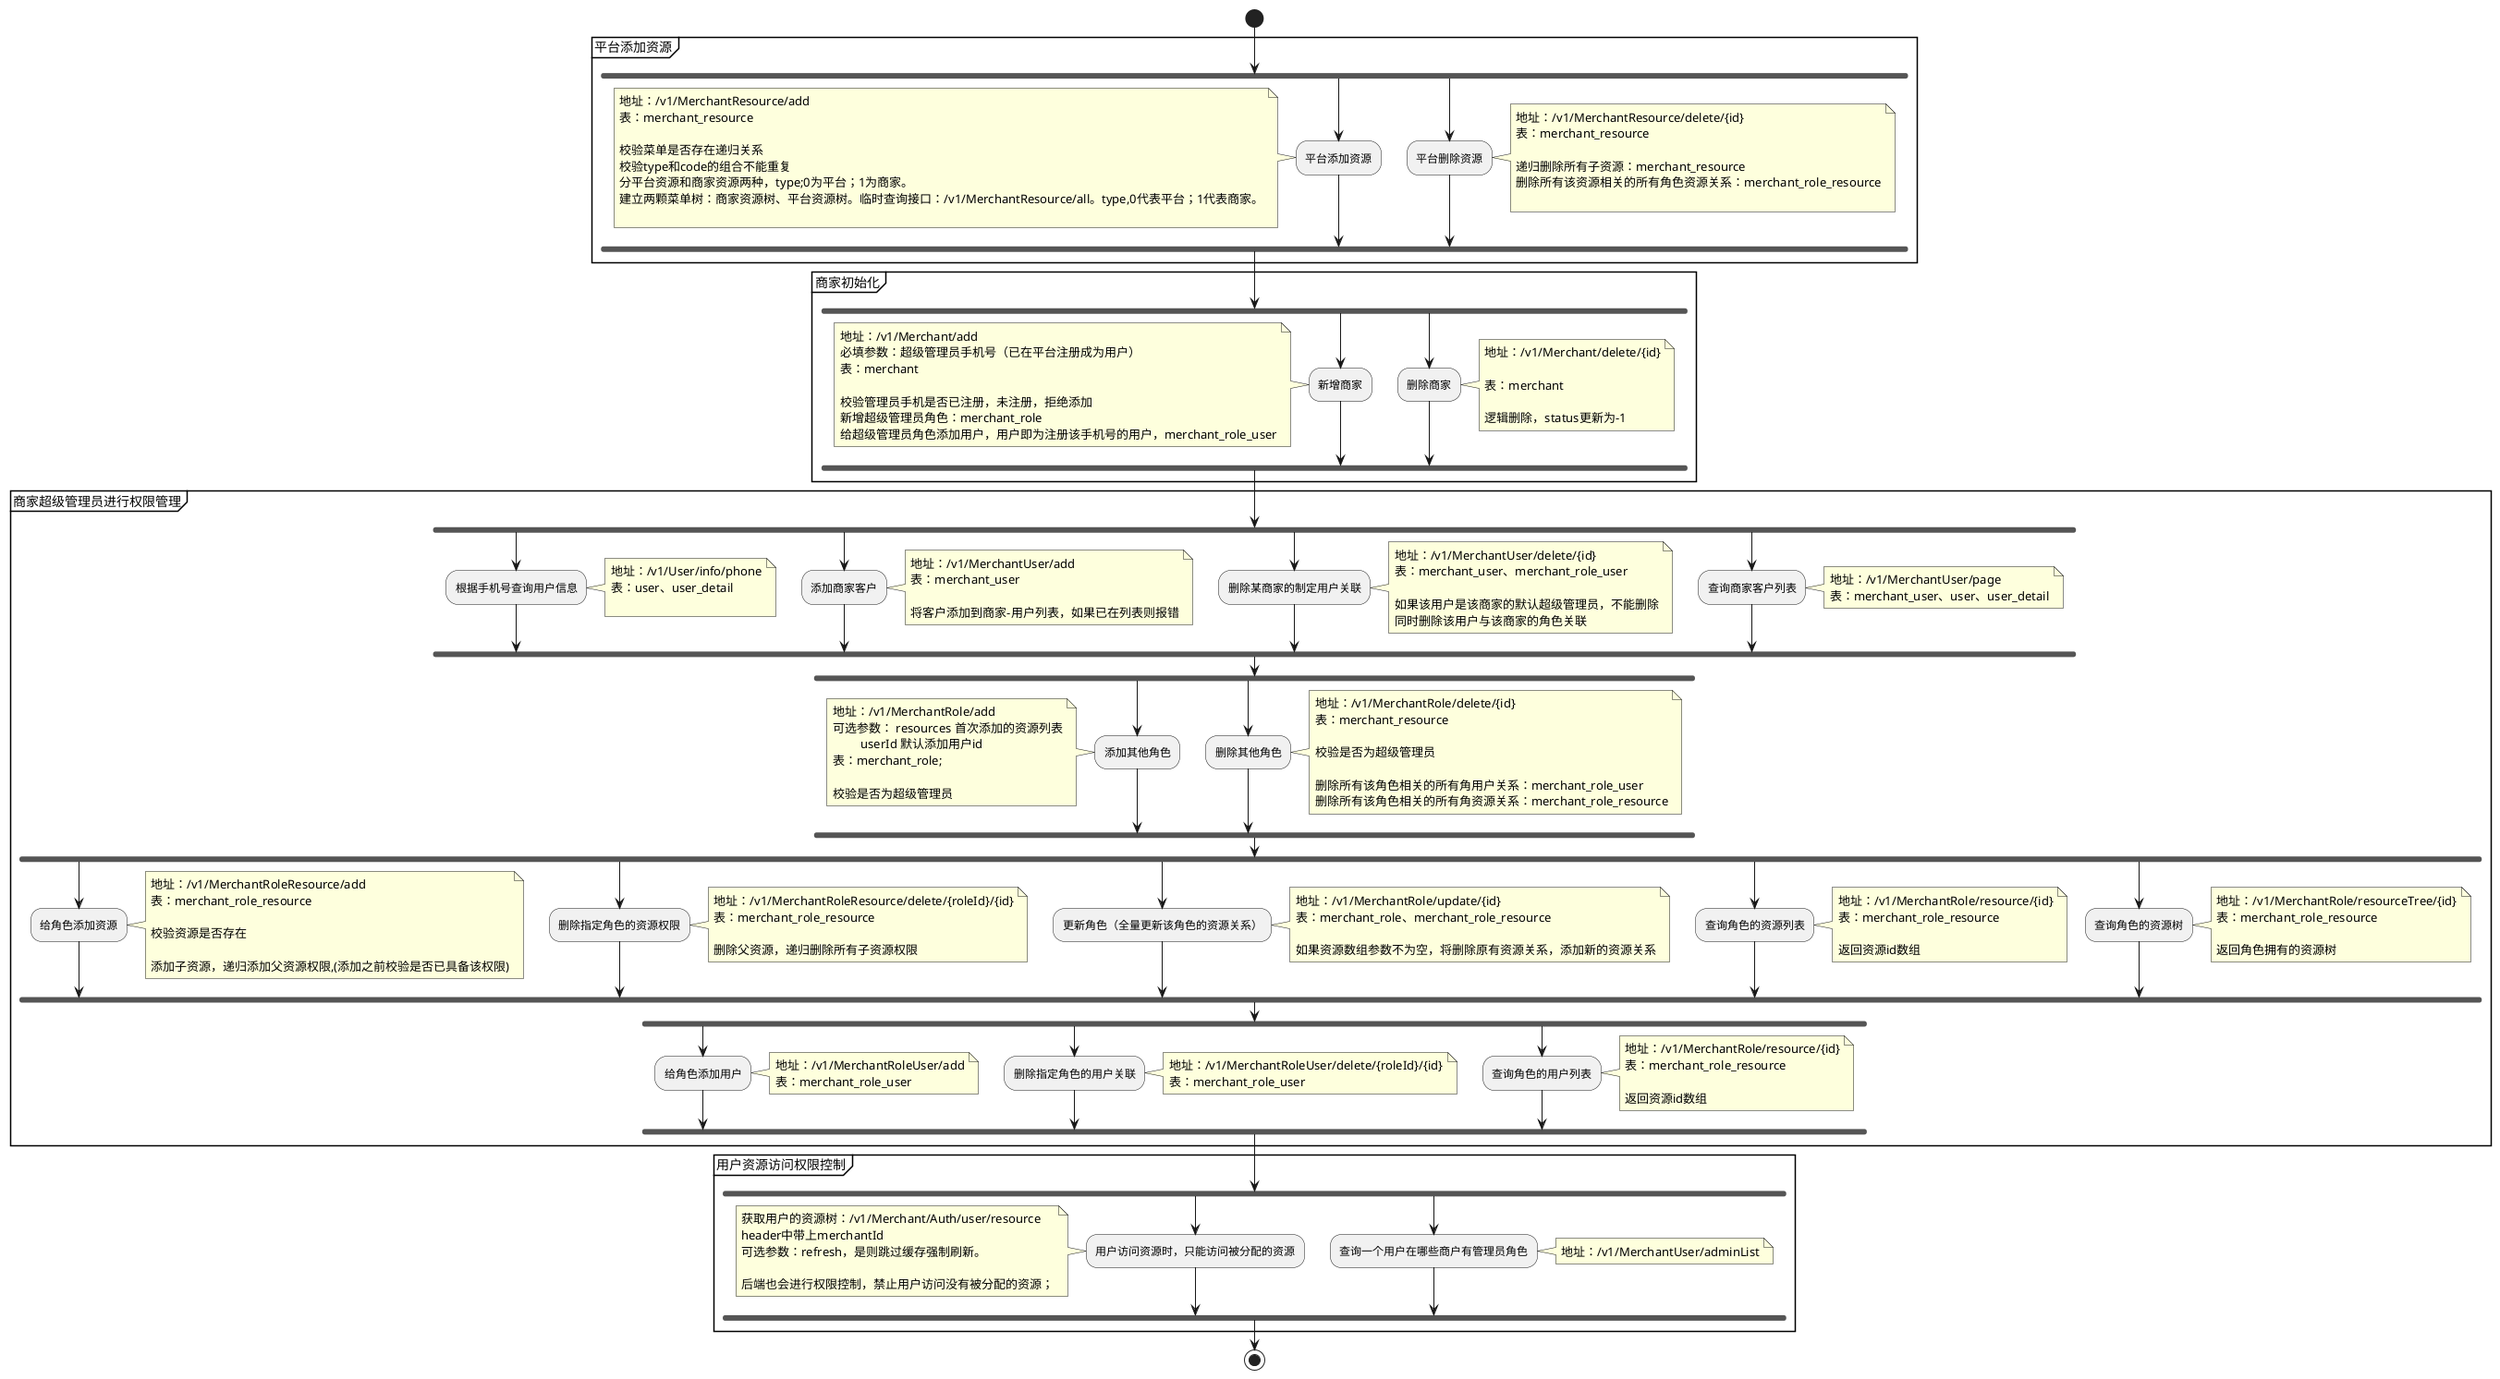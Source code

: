 @startuml
start


partition 平台添加资源 {
    fork
        :平台添加资源;
            note left
                 地址：/v1/MerchantResource/add
                 表：merchant_resource

                 校验菜单是否存在递归关系
                 校验type和code的组合不能重复
                 分平台资源和商家资源两种，type;0为平台；1为商家。
                 建立两颗菜单树：商家资源树、平台资源树。临时查询接口：/v1/MerchantResource/all。type,0代表平台；1代表商家。

            end note
    fork again
       :平台删除资源;
            note right
                 地址：/v1/MerchantResource/delete/{id}
                 表：merchant_resource

                 递归删除所有子资源：merchant_resource
                 删除所有该资源相关的所有角色资源关系：merchant_role_resource

            end note
    end fork


}

partition 商家初始化 {
    fork
        :新增商家;
            note left
                 地址：/v1/Merchant/add
                 必填参数：超级管理员手机号（已在平台注册成为用户）
                 表：merchant

                 校验管理员手机是否已注册，未注册，拒绝添加
                 新增超级管理员角色：merchant_role
                 给超级管理员角色添加用户，用户即为注册该手机号的用户，merchant_role_user
            end note
    fork again
        :删除商家;
            note right
                 地址：/v1/Merchant/delete/{id}

                 表：merchant

                 逻辑删除，status更新为-1
            end note
    end fork

}

partition 商家超级管理员进行权限管理 {

    fork
       :根据手机号查询用户信息;
            note right
                 地址：/v1/User/info/phone
                 表：user、user_detail

            end note

    fork again
        :添加商家客户;
            note right
                地址：/v1/MerchantUser/add
                表：merchant_user

                将客户添加到商家-用户列表，如果已在列表则报错
            end note
    fork again
       :删除某商家的制定用户关联;
            note right
                 地址：/v1/MerchantUser/delete/{id}
                 表：merchant_user、merchant_role_user

                 如果该用户是该商家的默认超级管理员，不能删除
                 同时删除该用户与该商家的角色关联
            end note
    fork again
       :查询商家客户列表;
            note right
                 地址：/v1/MerchantUser/page
                 表：merchant_user、user、user_detail
            end note
    end fork

    fork
        :添加其他角色;
            note left
                地址：/v1/MerchantRole/add
                可选参数： resources 首次添加的资源列表
                         userId 默认添加用户id
                表：merchant_role;

                校验是否为超级管理员
            end note
    fork again
       :删除其他角色;
            note right
                 地址：/v1/MerchantRole/delete/{id}
                 表：merchant_resource

                 校验是否为超级管理员

                 删除所有该角色相关的所有角用户关系：merchant_role_user
                 删除所有该角色相关的所有角资源关系：merchant_role_resource
            end note
    end fork

    fork
        :给角色添加资源;
            note right
                地址：/v1/MerchantRoleResource/add
                表：merchant_role_resource

                校验资源是否存在

                添加子资源，递归添加父资源权限,(添加之前校验是否已具备该权限)
            end note
    fork again
       :删除指定角色的资源权限;
            note right
                 地址：/v1/MerchantRoleResource/delete/{roleId}/{id}
                 表：merchant_role_resource

                 删除父资源，递归删除所有子资源权限
            end note
    fork again
       :更新角色（全量更新该角色的资源关系）;
            note right
                 地址：/v1/MerchantRole/update/{id}
                 表：merchant_role、merchant_role_resource

                 如果资源数组参数不为空，将删除原有资源关系，添加新的资源关系
            end note
    fork again
       :查询角色的资源列表;
            note right
                 地址：/v1/MerchantRole/resource/{id}
                 表：merchant_role_resource

                 返回资源id数组
            end note
    fork again
       :查询角色的资源树;
            note right
                 地址：/v1/MerchantRole/resourceTree/{id}
                 表：merchant_role_resource

                 返回角色拥有的资源树
            end note
    end fork

    fork
        :给角色添加用户;
            note right
                地址：/v1/MerchantRoleUser/add
                表：merchant_role_user
            end note
    fork again
       :删除指定角色的用户关联;
            note right
                 地址：/v1/MerchantRoleUser/delete/{roleId}/{id}
                 表：merchant_role_user
            end note
    fork again
       :查询角色的用户列表;
            note right
                 地址：/v1/MerchantRole/resource/{id}
                 表：merchant_role_resource

                 返回资源id数组
            end note
    end fork

}

partition 用户资源访问权限控制 {

    fork
        :用户访问资源时，只能访问被分配的资源;
            note left
                获取用户的资源树：/v1/Merchant/Auth/user/resource
                header中带上merchantId
                可选参数：refresh，是则跳过缓存强制刷新。

                后端也会进行权限控制，禁止用户访问没有被分配的资源；
            end note
    fork again
       :查询一个用户在哪些商户有管理员角色;
            note right
                 地址：/v1/MerchantUser/adminList
            end note
    end fork

}


stop
@enduml